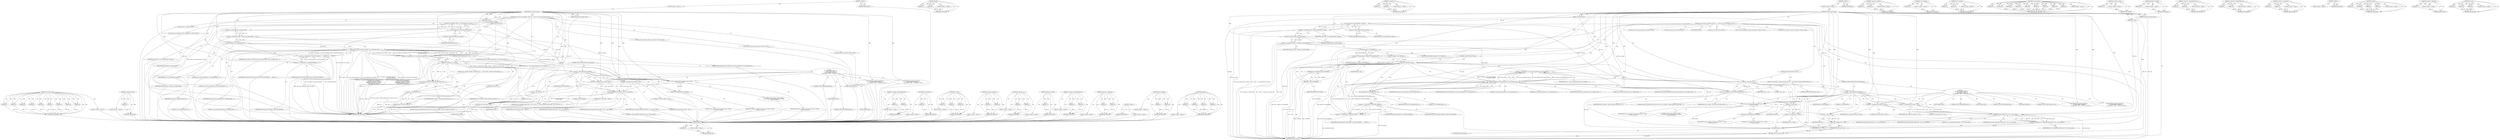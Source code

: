 digraph "dev_warn" {
vulnerable_148 [label=<(METHOD,usb_control_msg)>];
vulnerable_149 [label=<(PARAM,p1)>];
vulnerable_150 [label=<(PARAM,p2)>];
vulnerable_151 [label=<(PARAM,p3)>];
vulnerable_152 [label=<(PARAM,p4)>];
vulnerable_153 [label=<(PARAM,p5)>];
vulnerable_154 [label=<(PARAM,p6)>];
vulnerable_155 [label=<(PARAM,p7)>];
vulnerable_156 [label=<(PARAM,p8)>];
vulnerable_157 [label=<(PARAM,p9)>];
vulnerable_158 [label=<(BLOCK,&lt;empty&gt;,&lt;empty&gt;)>];
vulnerable_159 [label=<(METHOD_RETURN,ANY)>];
vulnerable_181 [label=<(METHOD,&lt;operator&gt;.minus)>];
vulnerable_182 [label=<(PARAM,p1)>];
vulnerable_183 [label=<(BLOCK,&lt;empty&gt;,&lt;empty&gt;)>];
vulnerable_184 [label=<(METHOD_RETURN,ANY)>];
vulnerable_6 [label=<(METHOD,&lt;global&gt;)<SUB>1</SUB>>];
vulnerable_7 [label=<(BLOCK,&lt;empty&gt;,&lt;empty&gt;)<SUB>1</SUB>>];
vulnerable_8 [label=<(METHOD,k90_show_macro_mode)<SUB>1</SUB>>];
vulnerable_9 [label=<(PARAM,struct device *dev)<SUB>1</SUB>>];
vulnerable_10 [label=<(PARAM,struct device_attribute *attr)<SUB>2</SUB>>];
vulnerable_11 [label=<(PARAM,char *buf)<SUB>2</SUB>>];
vulnerable_12 [label=<(BLOCK,{
	int ret;
 	struct usb_interface *usbif = to_...,{
	int ret;
 	struct usb_interface *usbif = to_...)<SUB>3</SUB>>];
vulnerable_13 [label="<(LOCAL,int ret: int)<SUB>4</SUB>>"];
vulnerable_14 [label="<(LOCAL,struct usb_interface* usbif: usb_interface*)<SUB>5</SUB>>"];
vulnerable_15 [label=<(&lt;operator&gt;.assignment,*usbif = to_usb_interface(dev-&gt;parent))<SUB>5</SUB>>];
vulnerable_16 [label=<(IDENTIFIER,usbif,*usbif = to_usb_interface(dev-&gt;parent))<SUB>5</SUB>>];
vulnerable_17 [label=<(to_usb_interface,to_usb_interface(dev-&gt;parent))<SUB>5</SUB>>];
vulnerable_18 [label=<(&lt;operator&gt;.indirectFieldAccess,dev-&gt;parent)<SUB>5</SUB>>];
vulnerable_19 [label=<(IDENTIFIER,dev,to_usb_interface(dev-&gt;parent))<SUB>5</SUB>>];
vulnerable_20 [label=<(FIELD_IDENTIFIER,parent,parent)<SUB>5</SUB>>];
vulnerable_21 [label="<(LOCAL,struct usb_device* usbdev: usb_device*)<SUB>6</SUB>>"];
vulnerable_22 [label=<(&lt;operator&gt;.assignment,*usbdev = interface_to_usbdev(usbif))<SUB>6</SUB>>];
vulnerable_23 [label=<(IDENTIFIER,usbdev,*usbdev = interface_to_usbdev(usbif))<SUB>6</SUB>>];
vulnerable_24 [label=<(interface_to_usbdev,interface_to_usbdev(usbif))<SUB>6</SUB>>];
vulnerable_25 [label=<(IDENTIFIER,usbif,interface_to_usbdev(usbif))<SUB>6</SUB>>];
vulnerable_26 [label="<(LOCAL,const char* macro_mode: char*)<SUB>7</SUB>>"];
vulnerable_27 [label="<(LOCAL,char[8] data: char[8])<SUB>8</SUB>>"];
vulnerable_28 [label=<(&lt;operator&gt;.assignment,ret = usb_control_msg(usbdev, usb_rcvctrlpipe(u...)<SUB>10</SUB>>];
vulnerable_29 [label=<(IDENTIFIER,ret,ret = usb_control_msg(usbdev, usb_rcvctrlpipe(u...)<SUB>10</SUB>>];
vulnerable_30 [label=<(usb_control_msg,usb_control_msg(usbdev, usb_rcvctrlpipe(usbdev,...)<SUB>10</SUB>>];
vulnerable_31 [label=<(IDENTIFIER,usbdev,usb_control_msg(usbdev, usb_rcvctrlpipe(usbdev,...)<SUB>10</SUB>>];
vulnerable_32 [label=<(usb_rcvctrlpipe,usb_rcvctrlpipe(usbdev, 0))<SUB>10</SUB>>];
vulnerable_33 [label=<(IDENTIFIER,usbdev,usb_rcvctrlpipe(usbdev, 0))<SUB>10</SUB>>];
vulnerable_34 [label=<(LITERAL,0,usb_rcvctrlpipe(usbdev, 0))<SUB>10</SUB>>];
vulnerable_35 [label=<(IDENTIFIER,K90_REQUEST_GET_MODE,usb_control_msg(usbdev, usb_rcvctrlpipe(usbdev,...)<SUB>11</SUB>>];
vulnerable_36 [label=<(&lt;operator&gt;.or,USB_DIR_IN | USB_TYPE_VENDOR |
			      USB_REC...)<SUB>12</SUB>>];
vulnerable_37 [label=<(&lt;operator&gt;.or,USB_DIR_IN | USB_TYPE_VENDOR)<SUB>12</SUB>>];
vulnerable_38 [label=<(IDENTIFIER,USB_DIR_IN,USB_DIR_IN | USB_TYPE_VENDOR)<SUB>12</SUB>>];
vulnerable_39 [label=<(IDENTIFIER,USB_TYPE_VENDOR,USB_DIR_IN | USB_TYPE_VENDOR)<SUB>12</SUB>>];
vulnerable_40 [label=<(IDENTIFIER,USB_RECIP_DEVICE,USB_DIR_IN | USB_TYPE_VENDOR |
			      USB_REC...)<SUB>13</SUB>>];
vulnerable_41 [label=<(LITERAL,0,usb_control_msg(usbdev, usb_rcvctrlpipe(usbdev,...)<SUB>13</SUB>>];
vulnerable_42 [label=<(LITERAL,0,usb_control_msg(usbdev, usb_rcvctrlpipe(usbdev,...)<SUB>13</SUB>>];
vulnerable_43 [label=<(IDENTIFIER,data,usb_control_msg(usbdev, usb_rcvctrlpipe(usbdev,...)<SUB>13</SUB>>];
vulnerable_44 [label=<(LITERAL,2,usb_control_msg(usbdev, usb_rcvctrlpipe(usbdev,...)<SUB>13</SUB>>];
vulnerable_45 [label=<(IDENTIFIER,USB_CTRL_SET_TIMEOUT,usb_control_msg(usbdev, usb_rcvctrlpipe(usbdev,...)<SUB>14</SUB>>];
vulnerable_46 [label=<(CONTROL_STRUCTURE,IF,if (ret &lt; 0))<SUB>15</SUB>>];
vulnerable_47 [label=<(&lt;operator&gt;.lessThan,ret &lt; 0)<SUB>15</SUB>>];
vulnerable_48 [label=<(IDENTIFIER,ret,ret &lt; 0)<SUB>15</SUB>>];
vulnerable_49 [label=<(LITERAL,0,ret &lt; 0)<SUB>15</SUB>>];
vulnerable_50 [label=<(BLOCK,{
 		dev_warn(dev, &quot;Failed to get K90 initial m...,{
 		dev_warn(dev, &quot;Failed to get K90 initial m...)<SUB>15</SUB>>];
vulnerable_51 [label=<(dev_warn,dev_warn(dev, &quot;Failed to get K90 initial mode (...)<SUB>16</SUB>>];
vulnerable_52 [label=<(IDENTIFIER,dev,dev_warn(dev, &quot;Failed to get K90 initial mode (...)<SUB>16</SUB>>];
vulnerable_53 [label=<(LITERAL,&quot;Failed to get K90 initial mode (error %d).\n&quot;,dev_warn(dev, &quot;Failed to get K90 initial mode (...)<SUB>16</SUB>>];
vulnerable_54 [label=<(IDENTIFIER,ret,dev_warn(dev, &quot;Failed to get K90 initial mode (...)<SUB>17</SUB>>];
vulnerable_55 [label=<(RETURN,return -EIO;,return -EIO;)<SUB>18</SUB>>];
vulnerable_56 [label=<(&lt;operator&gt;.minus,-EIO)<SUB>18</SUB>>];
vulnerable_57 [label=<(IDENTIFIER,EIO,-EIO)<SUB>18</SUB>>];
vulnerable_58 [label=<(CONTROL_STRUCTURE,SWITCH,switch(data[0]))<SUB>21</SUB>>];
vulnerable_59 [label=<(&lt;operator&gt;.indirectIndexAccess,data[0])<SUB>21</SUB>>];
vulnerable_60 [label=<(IDENTIFIER,data,switch(data[0]))<SUB>21</SUB>>];
vulnerable_61 [label=<(LITERAL,0,switch(data[0]))<SUB>21</SUB>>];
vulnerable_62 [label="<(BLOCK,{
	case K90_MACRO_MODE_HW:
		macro_mode = &quot;HW&quot;;...,{
	case K90_MACRO_MODE_HW:
		macro_mode = &quot;HW&quot;;...)<SUB>21</SUB>>"];
vulnerable_63 [label=<(JUMP_TARGET,case)<SUB>22</SUB>>];
vulnerable_64 [label="<(IDENTIFIER,K90_MACRO_MODE_HW,{
	case K90_MACRO_MODE_HW:
		macro_mode = &quot;HW&quot;;...)<SUB>22</SUB>>"];
vulnerable_65 [label=<(&lt;operator&gt;.assignment,macro_mode = &quot;HW&quot;)<SUB>23</SUB>>];
vulnerable_66 [label=<(IDENTIFIER,macro_mode,macro_mode = &quot;HW&quot;)<SUB>23</SUB>>];
vulnerable_67 [label=<(LITERAL,&quot;HW&quot;,macro_mode = &quot;HW&quot;)<SUB>23</SUB>>];
vulnerable_68 [label=<(CONTROL_STRUCTURE,BREAK,break;)<SUB>24</SUB>>];
vulnerable_69 [label=<(JUMP_TARGET,case)<SUB>26</SUB>>];
vulnerable_70 [label="<(IDENTIFIER,K90_MACRO_MODE_SW,{
	case K90_MACRO_MODE_HW:
		macro_mode = &quot;HW&quot;;...)<SUB>26</SUB>>"];
vulnerable_71 [label=<(&lt;operator&gt;.assignment,macro_mode = &quot;SW&quot;)<SUB>27</SUB>>];
vulnerable_72 [label=<(IDENTIFIER,macro_mode,macro_mode = &quot;SW&quot;)<SUB>27</SUB>>];
vulnerable_73 [label=<(LITERAL,&quot;SW&quot;,macro_mode = &quot;SW&quot;)<SUB>27</SUB>>];
vulnerable_74 [label=<(CONTROL_STRUCTURE,BREAK,break;)<SUB>28</SUB>>];
vulnerable_75 [label=<(JUMP_TARGET,default)<SUB>29</SUB>>];
vulnerable_76 [label="<(dev_warn,dev_warn(dev, &quot;K90 in unknown mode: %02hhx.\n&quot;,...)<SUB>30</SUB>>"];
vulnerable_77 [label="<(IDENTIFIER,dev,dev_warn(dev, &quot;K90 in unknown mode: %02hhx.\n&quot;,...)<SUB>30</SUB>>"];
vulnerable_78 [label="<(LITERAL,&quot;K90 in unknown mode: %02hhx.\n&quot;,dev_warn(dev, &quot;K90 in unknown mode: %02hhx.\n&quot;,...)<SUB>30</SUB>>"];
vulnerable_79 [label=<(&lt;operator&gt;.indirectIndexAccess,data[0])<SUB>31</SUB>>];
vulnerable_80 [label="<(IDENTIFIER,data,dev_warn(dev, &quot;K90 in unknown mode: %02hhx.\n&quot;,...)<SUB>31</SUB>>"];
vulnerable_81 [label="<(LITERAL,0,dev_warn(dev, &quot;K90 in unknown mode: %02hhx.\n&quot;,...)<SUB>31</SUB>>"];
vulnerable_82 [label=<(RETURN,return -EIO;,return -EIO;)<SUB>32</SUB>>];
vulnerable_83 [label=<(&lt;operator&gt;.minus,-EIO)<SUB>32</SUB>>];
vulnerable_84 [label=<(IDENTIFIER,EIO,-EIO)<SUB>32</SUB>>];
vulnerable_85 [label=<(RETURN,return snprintf(buf, PAGE_SIZE, &quot;%s\n&quot;, macro_m...,return snprintf(buf, PAGE_SIZE, &quot;%s\n&quot;, macro_m...)<SUB>35</SUB>>];
vulnerable_86 [label=<(snprintf,snprintf(buf, PAGE_SIZE, &quot;%s\n&quot;, macro_mode))<SUB>35</SUB>>];
vulnerable_87 [label=<(IDENTIFIER,buf,snprintf(buf, PAGE_SIZE, &quot;%s\n&quot;, macro_mode))<SUB>35</SUB>>];
vulnerable_88 [label=<(IDENTIFIER,PAGE_SIZE,snprintf(buf, PAGE_SIZE, &quot;%s\n&quot;, macro_mode))<SUB>35</SUB>>];
vulnerable_89 [label=<(LITERAL,&quot;%s\n&quot;,snprintf(buf, PAGE_SIZE, &quot;%s\n&quot;, macro_mode))<SUB>35</SUB>>];
vulnerable_90 [label=<(IDENTIFIER,macro_mode,snprintf(buf, PAGE_SIZE, &quot;%s\n&quot;, macro_mode))<SUB>35</SUB>>];
vulnerable_91 [label=<(METHOD_RETURN,ssize_t)<SUB>1</SUB>>];
vulnerable_93 [label=<(METHOD_RETURN,ANY)<SUB>1</SUB>>];
vulnerable_185 [label=<(METHOD,&lt;operator&gt;.indirectIndexAccess)>];
vulnerable_186 [label=<(PARAM,p1)>];
vulnerable_187 [label=<(PARAM,p2)>];
vulnerable_188 [label=<(BLOCK,&lt;empty&gt;,&lt;empty&gt;)>];
vulnerable_189 [label=<(METHOD_RETURN,ANY)>];
vulnerable_135 [label=<(METHOD,to_usb_interface)>];
vulnerable_136 [label=<(PARAM,p1)>];
vulnerable_137 [label=<(BLOCK,&lt;empty&gt;,&lt;empty&gt;)>];
vulnerable_138 [label=<(METHOD_RETURN,ANY)>];
vulnerable_175 [label=<(METHOD,dev_warn)>];
vulnerable_176 [label=<(PARAM,p1)>];
vulnerable_177 [label=<(PARAM,p2)>];
vulnerable_178 [label=<(PARAM,p3)>];
vulnerable_179 [label=<(BLOCK,&lt;empty&gt;,&lt;empty&gt;)>];
vulnerable_180 [label=<(METHOD_RETURN,ANY)>];
vulnerable_170 [label=<(METHOD,&lt;operator&gt;.lessThan)>];
vulnerable_171 [label=<(PARAM,p1)>];
vulnerable_172 [label=<(PARAM,p2)>];
vulnerable_173 [label=<(BLOCK,&lt;empty&gt;,&lt;empty&gt;)>];
vulnerable_174 [label=<(METHOD_RETURN,ANY)>];
vulnerable_165 [label=<(METHOD,&lt;operator&gt;.or)>];
vulnerable_166 [label=<(PARAM,p1)>];
vulnerable_167 [label=<(PARAM,p2)>];
vulnerable_168 [label=<(BLOCK,&lt;empty&gt;,&lt;empty&gt;)>];
vulnerable_169 [label=<(METHOD_RETURN,ANY)>];
vulnerable_144 [label=<(METHOD,interface_to_usbdev)>];
vulnerable_145 [label=<(PARAM,p1)>];
vulnerable_146 [label=<(BLOCK,&lt;empty&gt;,&lt;empty&gt;)>];
vulnerable_147 [label=<(METHOD_RETURN,ANY)>];
vulnerable_139 [label=<(METHOD,&lt;operator&gt;.indirectFieldAccess)>];
vulnerable_140 [label=<(PARAM,p1)>];
vulnerable_141 [label=<(PARAM,p2)>];
vulnerable_142 [label=<(BLOCK,&lt;empty&gt;,&lt;empty&gt;)>];
vulnerable_143 [label=<(METHOD_RETURN,ANY)>];
vulnerable_130 [label=<(METHOD,&lt;operator&gt;.assignment)>];
vulnerable_131 [label=<(PARAM,p1)>];
vulnerable_132 [label=<(PARAM,p2)>];
vulnerable_133 [label=<(BLOCK,&lt;empty&gt;,&lt;empty&gt;)>];
vulnerable_134 [label=<(METHOD_RETURN,ANY)>];
vulnerable_124 [label=<(METHOD,&lt;global&gt;)<SUB>1</SUB>>];
vulnerable_125 [label=<(BLOCK,&lt;empty&gt;,&lt;empty&gt;)>];
vulnerable_126 [label=<(METHOD_RETURN,ANY)>];
vulnerable_160 [label=<(METHOD,usb_rcvctrlpipe)>];
vulnerable_161 [label=<(PARAM,p1)>];
vulnerable_162 [label=<(PARAM,p2)>];
vulnerable_163 [label=<(BLOCK,&lt;empty&gt;,&lt;empty&gt;)>];
vulnerable_164 [label=<(METHOD_RETURN,ANY)>];
vulnerable_190 [label=<(METHOD,snprintf)>];
vulnerable_191 [label=<(PARAM,p1)>];
vulnerable_192 [label=<(PARAM,p2)>];
vulnerable_193 [label=<(PARAM,p3)>];
vulnerable_194 [label=<(PARAM,p4)>];
vulnerable_195 [label=<(BLOCK,&lt;empty&gt;,&lt;empty&gt;)>];
vulnerable_196 [label=<(METHOD_RETURN,ANY)>];
fixed_226 [label=<(METHOD,kfree)>];
fixed_227 [label=<(PARAM,p1)>];
fixed_228 [label=<(BLOCK,&lt;empty&gt;,&lt;empty&gt;)>];
fixed_229 [label=<(METHOD_RETURN,ANY)>];
fixed_168 [label=<(METHOD,kmalloc)>];
fixed_169 [label=<(PARAM,p1)>];
fixed_170 [label=<(PARAM,p2)>];
fixed_171 [label=<(BLOCK,&lt;empty&gt;,&lt;empty&gt;)>];
fixed_172 [label=<(METHOD_RETURN,ANY)>];
fixed_198 [label=<(METHOD,&lt;operator&gt;.or)>];
fixed_199 [label=<(PARAM,p1)>];
fixed_200 [label=<(PARAM,p2)>];
fixed_201 [label=<(BLOCK,&lt;empty&gt;,&lt;empty&gt;)>];
fixed_202 [label=<(METHOD_RETURN,ANY)>];
fixed_6 [label=<(METHOD,&lt;global&gt;)<SUB>1</SUB>>];
fixed_7 [label=<(BLOCK,&lt;empty&gt;,&lt;empty&gt;)<SUB>1</SUB>>];
fixed_8 [label=<(METHOD,k90_show_macro_mode)<SUB>1</SUB>>];
fixed_9 [label=<(PARAM,struct device *dev)<SUB>1</SUB>>];
fixed_10 [label=<(PARAM,struct device_attribute *attr)<SUB>2</SUB>>];
fixed_11 [label=<(PARAM,char *buf)<SUB>2</SUB>>];
fixed_12 [label=<(BLOCK,{
	int ret;
 	struct usb_interface *usbif = to_...,{
	int ret;
 	struct usb_interface *usbif = to_...)<SUB>3</SUB>>];
fixed_13 [label="<(LOCAL,int ret: int)<SUB>4</SUB>>"];
fixed_14 [label="<(LOCAL,struct usb_interface* usbif: usb_interface*)<SUB>5</SUB>>"];
fixed_15 [label=<(&lt;operator&gt;.assignment,*usbif = to_usb_interface(dev-&gt;parent))<SUB>5</SUB>>];
fixed_16 [label=<(IDENTIFIER,usbif,*usbif = to_usb_interface(dev-&gt;parent))<SUB>5</SUB>>];
fixed_17 [label=<(to_usb_interface,to_usb_interface(dev-&gt;parent))<SUB>5</SUB>>];
fixed_18 [label=<(&lt;operator&gt;.indirectFieldAccess,dev-&gt;parent)<SUB>5</SUB>>];
fixed_19 [label=<(IDENTIFIER,dev,to_usb_interface(dev-&gt;parent))<SUB>5</SUB>>];
fixed_20 [label=<(FIELD_IDENTIFIER,parent,parent)<SUB>5</SUB>>];
fixed_21 [label="<(LOCAL,struct usb_device* usbdev: usb_device*)<SUB>6</SUB>>"];
fixed_22 [label=<(&lt;operator&gt;.assignment,*usbdev = interface_to_usbdev(usbif))<SUB>6</SUB>>];
fixed_23 [label=<(IDENTIFIER,usbdev,*usbdev = interface_to_usbdev(usbif))<SUB>6</SUB>>];
fixed_24 [label=<(interface_to_usbdev,interface_to_usbdev(usbif))<SUB>6</SUB>>];
fixed_25 [label=<(IDENTIFIER,usbif,interface_to_usbdev(usbif))<SUB>6</SUB>>];
fixed_26 [label="<(LOCAL,const char* macro_mode: char*)<SUB>7</SUB>>"];
fixed_27 [label="<(LOCAL,char* data: char*)<SUB>8</SUB>>"];
fixed_28 [label=<(&lt;operator&gt;.assignment,data = kmalloc(2, GFP_KERNEL))<SUB>10</SUB>>];
fixed_29 [label=<(IDENTIFIER,data,data = kmalloc(2, GFP_KERNEL))<SUB>10</SUB>>];
fixed_30 [label=<(kmalloc,kmalloc(2, GFP_KERNEL))<SUB>10</SUB>>];
fixed_31 [label=<(LITERAL,2,kmalloc(2, GFP_KERNEL))<SUB>10</SUB>>];
fixed_32 [label=<(IDENTIFIER,GFP_KERNEL,kmalloc(2, GFP_KERNEL))<SUB>10</SUB>>];
fixed_33 [label=<(CONTROL_STRUCTURE,IF,if (!data))<SUB>11</SUB>>];
fixed_34 [label=<(&lt;operator&gt;.logicalNot,!data)<SUB>11</SUB>>];
fixed_35 [label=<(IDENTIFIER,data,!data)<SUB>11</SUB>>];
fixed_36 [label=<(BLOCK,&lt;empty&gt;,&lt;empty&gt;)<SUB>12</SUB>>];
fixed_37 [label=<(RETURN,return -ENOMEM;,return -ENOMEM;)<SUB>12</SUB>>];
fixed_38 [label=<(&lt;operator&gt;.minus,-ENOMEM)<SUB>12</SUB>>];
fixed_39 [label=<(IDENTIFIER,ENOMEM,-ENOMEM)<SUB>12</SUB>>];
fixed_40 [label=<(&lt;operator&gt;.assignment,ret = usb_control_msg(usbdev, usb_rcvctrlpipe(u...)<SUB>14</SUB>>];
fixed_41 [label=<(IDENTIFIER,ret,ret = usb_control_msg(usbdev, usb_rcvctrlpipe(u...)<SUB>14</SUB>>];
fixed_42 [label=<(usb_control_msg,usb_control_msg(usbdev, usb_rcvctrlpipe(usbdev,...)<SUB>14</SUB>>];
fixed_43 [label=<(IDENTIFIER,usbdev,usb_control_msg(usbdev, usb_rcvctrlpipe(usbdev,...)<SUB>14</SUB>>];
fixed_44 [label=<(usb_rcvctrlpipe,usb_rcvctrlpipe(usbdev, 0))<SUB>14</SUB>>];
fixed_45 [label=<(IDENTIFIER,usbdev,usb_rcvctrlpipe(usbdev, 0))<SUB>14</SUB>>];
fixed_46 [label=<(LITERAL,0,usb_rcvctrlpipe(usbdev, 0))<SUB>14</SUB>>];
fixed_47 [label=<(IDENTIFIER,K90_REQUEST_GET_MODE,usb_control_msg(usbdev, usb_rcvctrlpipe(usbdev,...)<SUB>15</SUB>>];
fixed_48 [label=<(&lt;operator&gt;.or,USB_DIR_IN | USB_TYPE_VENDOR |
			      USB_REC...)<SUB>16</SUB>>];
fixed_49 [label=<(&lt;operator&gt;.or,USB_DIR_IN | USB_TYPE_VENDOR)<SUB>16</SUB>>];
fixed_50 [label=<(IDENTIFIER,USB_DIR_IN,USB_DIR_IN | USB_TYPE_VENDOR)<SUB>16</SUB>>];
fixed_51 [label=<(IDENTIFIER,USB_TYPE_VENDOR,USB_DIR_IN | USB_TYPE_VENDOR)<SUB>16</SUB>>];
fixed_52 [label=<(IDENTIFIER,USB_RECIP_DEVICE,USB_DIR_IN | USB_TYPE_VENDOR |
			      USB_REC...)<SUB>17</SUB>>];
fixed_53 [label=<(LITERAL,0,usb_control_msg(usbdev, usb_rcvctrlpipe(usbdev,...)<SUB>17</SUB>>];
fixed_54 [label=<(LITERAL,0,usb_control_msg(usbdev, usb_rcvctrlpipe(usbdev,...)<SUB>17</SUB>>];
fixed_55 [label=<(IDENTIFIER,data,usb_control_msg(usbdev, usb_rcvctrlpipe(usbdev,...)<SUB>17</SUB>>];
fixed_56 [label=<(LITERAL,2,usb_control_msg(usbdev, usb_rcvctrlpipe(usbdev,...)<SUB>17</SUB>>];
fixed_57 [label=<(IDENTIFIER,USB_CTRL_SET_TIMEOUT,usb_control_msg(usbdev, usb_rcvctrlpipe(usbdev,...)<SUB>18</SUB>>];
fixed_58 [label=<(CONTROL_STRUCTURE,IF,if (ret &lt; 0))<SUB>19</SUB>>];
fixed_59 [label=<(&lt;operator&gt;.lessThan,ret &lt; 0)<SUB>19</SUB>>];
fixed_60 [label=<(IDENTIFIER,ret,ret &lt; 0)<SUB>19</SUB>>];
fixed_61 [label=<(LITERAL,0,ret &lt; 0)<SUB>19</SUB>>];
fixed_62 [label=<(BLOCK,{
 		dev_warn(dev, &quot;Failed to get K90 initial m...,{
 		dev_warn(dev, &quot;Failed to get K90 initial m...)<SUB>19</SUB>>];
fixed_63 [label=<(dev_warn,dev_warn(dev, &quot;Failed to get K90 initial mode (...)<SUB>20</SUB>>];
fixed_64 [label=<(IDENTIFIER,dev,dev_warn(dev, &quot;Failed to get K90 initial mode (...)<SUB>20</SUB>>];
fixed_65 [label=<(LITERAL,&quot;Failed to get K90 initial mode (error %d).\n&quot;,dev_warn(dev, &quot;Failed to get K90 initial mode (...)<SUB>20</SUB>>];
fixed_66 [label=<(IDENTIFIER,ret,dev_warn(dev, &quot;Failed to get K90 initial mode (...)<SUB>21</SUB>>];
fixed_67 [label=<(&lt;operator&gt;.assignment,ret = -EIO)<SUB>22</SUB>>];
fixed_68 [label=<(IDENTIFIER,ret,ret = -EIO)<SUB>22</SUB>>];
fixed_69 [label=<(&lt;operator&gt;.minus,-EIO)<SUB>22</SUB>>];
fixed_70 [label=<(IDENTIFIER,EIO,-EIO)<SUB>22</SUB>>];
fixed_71 [label=<(CONTROL_STRUCTURE,GOTO,goto out;)<SUB>23</SUB>>];
fixed_72 [label=<(CONTROL_STRUCTURE,SWITCH,switch(data[0]))<SUB>26</SUB>>];
fixed_73 [label=<(&lt;operator&gt;.indirectIndexAccess,data[0])<SUB>26</SUB>>];
fixed_74 [label=<(IDENTIFIER,data,switch(data[0]))<SUB>26</SUB>>];
fixed_75 [label=<(LITERAL,0,switch(data[0]))<SUB>26</SUB>>];
fixed_76 [label="<(BLOCK,{
	case K90_MACRO_MODE_HW:
		macro_mode = &quot;HW&quot;;...,{
	case K90_MACRO_MODE_HW:
		macro_mode = &quot;HW&quot;;...)<SUB>26</SUB>>"];
fixed_77 [label=<(JUMP_TARGET,case)<SUB>27</SUB>>];
fixed_78 [label="<(IDENTIFIER,K90_MACRO_MODE_HW,{
	case K90_MACRO_MODE_HW:
		macro_mode = &quot;HW&quot;;...)<SUB>27</SUB>>"];
fixed_79 [label=<(&lt;operator&gt;.assignment,macro_mode = &quot;HW&quot;)<SUB>28</SUB>>];
fixed_80 [label=<(IDENTIFIER,macro_mode,macro_mode = &quot;HW&quot;)<SUB>28</SUB>>];
fixed_81 [label=<(LITERAL,&quot;HW&quot;,macro_mode = &quot;HW&quot;)<SUB>28</SUB>>];
fixed_82 [label=<(CONTROL_STRUCTURE,BREAK,break;)<SUB>29</SUB>>];
fixed_83 [label=<(JUMP_TARGET,case)<SUB>31</SUB>>];
fixed_84 [label="<(IDENTIFIER,K90_MACRO_MODE_SW,{
	case K90_MACRO_MODE_HW:
		macro_mode = &quot;HW&quot;;...)<SUB>31</SUB>>"];
fixed_85 [label=<(&lt;operator&gt;.assignment,macro_mode = &quot;SW&quot;)<SUB>32</SUB>>];
fixed_86 [label=<(IDENTIFIER,macro_mode,macro_mode = &quot;SW&quot;)<SUB>32</SUB>>];
fixed_87 [label=<(LITERAL,&quot;SW&quot;,macro_mode = &quot;SW&quot;)<SUB>32</SUB>>];
fixed_88 [label=<(CONTROL_STRUCTURE,BREAK,break;)<SUB>33</SUB>>];
fixed_89 [label=<(JUMP_TARGET,default)<SUB>34</SUB>>];
fixed_90 [label="<(dev_warn,dev_warn(dev, &quot;K90 in unknown mode: %02hhx.\n&quot;,...)<SUB>35</SUB>>"];
fixed_91 [label="<(IDENTIFIER,dev,dev_warn(dev, &quot;K90 in unknown mode: %02hhx.\n&quot;,...)<SUB>35</SUB>>"];
fixed_92 [label="<(LITERAL,&quot;K90 in unknown mode: %02hhx.\n&quot;,dev_warn(dev, &quot;K90 in unknown mode: %02hhx.\n&quot;,...)<SUB>35</SUB>>"];
fixed_93 [label=<(&lt;operator&gt;.indirectIndexAccess,data[0])<SUB>36</SUB>>];
fixed_94 [label="<(IDENTIFIER,data,dev_warn(dev, &quot;K90 in unknown mode: %02hhx.\n&quot;,...)<SUB>36</SUB>>"];
fixed_95 [label="<(LITERAL,0,dev_warn(dev, &quot;K90 in unknown mode: %02hhx.\n&quot;,...)<SUB>36</SUB>>"];
fixed_96 [label=<(&lt;operator&gt;.assignment,ret = -EIO)<SUB>37</SUB>>];
fixed_97 [label=<(IDENTIFIER,ret,ret = -EIO)<SUB>37</SUB>>];
fixed_98 [label=<(&lt;operator&gt;.minus,-EIO)<SUB>37</SUB>>];
fixed_99 [label=<(IDENTIFIER,EIO,-EIO)<SUB>37</SUB>>];
fixed_100 [label=<(CONTROL_STRUCTURE,GOTO,goto out;)<SUB>38</SUB>>];
fixed_101 [label=<(&lt;operator&gt;.assignment,ret = snprintf(buf, PAGE_SIZE, &quot;%s\n&quot;, macro_mode))<SUB>41</SUB>>];
fixed_102 [label=<(IDENTIFIER,ret,ret = snprintf(buf, PAGE_SIZE, &quot;%s\n&quot;, macro_mode))<SUB>41</SUB>>];
fixed_103 [label=<(snprintf,snprintf(buf, PAGE_SIZE, &quot;%s\n&quot;, macro_mode))<SUB>41</SUB>>];
fixed_104 [label=<(IDENTIFIER,buf,snprintf(buf, PAGE_SIZE, &quot;%s\n&quot;, macro_mode))<SUB>41</SUB>>];
fixed_105 [label=<(IDENTIFIER,PAGE_SIZE,snprintf(buf, PAGE_SIZE, &quot;%s\n&quot;, macro_mode))<SUB>41</SUB>>];
fixed_106 [label=<(LITERAL,&quot;%s\n&quot;,snprintf(buf, PAGE_SIZE, &quot;%s\n&quot;, macro_mode))<SUB>41</SUB>>];
fixed_107 [label=<(IDENTIFIER,macro_mode,snprintf(buf, PAGE_SIZE, &quot;%s\n&quot;, macro_mode))<SUB>41</SUB>>];
fixed_108 [label=<(JUMP_TARGET,out)<SUB>42</SUB>>];
fixed_109 [label=<(kfree,kfree(data))<SUB>43</SUB>>];
fixed_110 [label=<(IDENTIFIER,data,kfree(data))<SUB>43</SUB>>];
fixed_111 [label=<(RETURN,return ret;,return ret;)<SUB>45</SUB>>];
fixed_112 [label=<(IDENTIFIER,ret,return ret;)<SUB>45</SUB>>];
fixed_113 [label=<(METHOD_RETURN,ssize_t)<SUB>1</SUB>>];
fixed_115 [label=<(METHOD_RETURN,ANY)<SUB>1</SUB>>];
fixed_203 [label=<(METHOD,&lt;operator&gt;.lessThan)>];
fixed_204 [label=<(PARAM,p1)>];
fixed_205 [label=<(PARAM,p2)>];
fixed_206 [label=<(BLOCK,&lt;empty&gt;,&lt;empty&gt;)>];
fixed_207 [label=<(METHOD_RETURN,ANY)>];
fixed_155 [label=<(METHOD,to_usb_interface)>];
fixed_156 [label=<(PARAM,p1)>];
fixed_157 [label=<(BLOCK,&lt;empty&gt;,&lt;empty&gt;)>];
fixed_158 [label=<(METHOD_RETURN,ANY)>];
fixed_193 [label=<(METHOD,usb_rcvctrlpipe)>];
fixed_194 [label=<(PARAM,p1)>];
fixed_195 [label=<(PARAM,p2)>];
fixed_196 [label=<(BLOCK,&lt;empty&gt;,&lt;empty&gt;)>];
fixed_197 [label=<(METHOD_RETURN,ANY)>];
fixed_181 [label=<(METHOD,usb_control_msg)>];
fixed_182 [label=<(PARAM,p1)>];
fixed_183 [label=<(PARAM,p2)>];
fixed_184 [label=<(PARAM,p3)>];
fixed_185 [label=<(PARAM,p4)>];
fixed_186 [label=<(PARAM,p5)>];
fixed_187 [label=<(PARAM,p6)>];
fixed_188 [label=<(PARAM,p7)>];
fixed_189 [label=<(PARAM,p8)>];
fixed_190 [label=<(PARAM,p9)>];
fixed_191 [label=<(BLOCK,&lt;empty&gt;,&lt;empty&gt;)>];
fixed_192 [label=<(METHOD_RETURN,ANY)>];
fixed_177 [label=<(METHOD,&lt;operator&gt;.minus)>];
fixed_178 [label=<(PARAM,p1)>];
fixed_179 [label=<(BLOCK,&lt;empty&gt;,&lt;empty&gt;)>];
fixed_180 [label=<(METHOD_RETURN,ANY)>];
fixed_164 [label=<(METHOD,interface_to_usbdev)>];
fixed_165 [label=<(PARAM,p1)>];
fixed_166 [label=<(BLOCK,&lt;empty&gt;,&lt;empty&gt;)>];
fixed_167 [label=<(METHOD_RETURN,ANY)>];
fixed_214 [label=<(METHOD,&lt;operator&gt;.indirectIndexAccess)>];
fixed_215 [label=<(PARAM,p1)>];
fixed_216 [label=<(PARAM,p2)>];
fixed_217 [label=<(BLOCK,&lt;empty&gt;,&lt;empty&gt;)>];
fixed_218 [label=<(METHOD_RETURN,ANY)>];
fixed_159 [label=<(METHOD,&lt;operator&gt;.indirectFieldAccess)>];
fixed_160 [label=<(PARAM,p1)>];
fixed_161 [label=<(PARAM,p2)>];
fixed_162 [label=<(BLOCK,&lt;empty&gt;,&lt;empty&gt;)>];
fixed_163 [label=<(METHOD_RETURN,ANY)>];
fixed_150 [label=<(METHOD,&lt;operator&gt;.assignment)>];
fixed_151 [label=<(PARAM,p1)>];
fixed_152 [label=<(PARAM,p2)>];
fixed_153 [label=<(BLOCK,&lt;empty&gt;,&lt;empty&gt;)>];
fixed_154 [label=<(METHOD_RETURN,ANY)>];
fixed_144 [label=<(METHOD,&lt;global&gt;)<SUB>1</SUB>>];
fixed_145 [label=<(BLOCK,&lt;empty&gt;,&lt;empty&gt;)>];
fixed_146 [label=<(METHOD_RETURN,ANY)>];
fixed_219 [label=<(METHOD,snprintf)>];
fixed_220 [label=<(PARAM,p1)>];
fixed_221 [label=<(PARAM,p2)>];
fixed_222 [label=<(PARAM,p3)>];
fixed_223 [label=<(PARAM,p4)>];
fixed_224 [label=<(BLOCK,&lt;empty&gt;,&lt;empty&gt;)>];
fixed_225 [label=<(METHOD_RETURN,ANY)>];
fixed_173 [label=<(METHOD,&lt;operator&gt;.logicalNot)>];
fixed_174 [label=<(PARAM,p1)>];
fixed_175 [label=<(BLOCK,&lt;empty&gt;,&lt;empty&gt;)>];
fixed_176 [label=<(METHOD_RETURN,ANY)>];
fixed_208 [label=<(METHOD,dev_warn)>];
fixed_209 [label=<(PARAM,p1)>];
fixed_210 [label=<(PARAM,p2)>];
fixed_211 [label=<(PARAM,p3)>];
fixed_212 [label=<(BLOCK,&lt;empty&gt;,&lt;empty&gt;)>];
fixed_213 [label=<(METHOD_RETURN,ANY)>];
vulnerable_148 -> vulnerable_149  [key=0, label="AST: "];
vulnerable_148 -> vulnerable_149  [key=1, label="DDG: "];
vulnerable_148 -> vulnerable_158  [key=0, label="AST: "];
vulnerable_148 -> vulnerable_150  [key=0, label="AST: "];
vulnerable_148 -> vulnerable_150  [key=1, label="DDG: "];
vulnerable_148 -> vulnerable_159  [key=0, label="AST: "];
vulnerable_148 -> vulnerable_159  [key=1, label="CFG: "];
vulnerable_148 -> vulnerable_151  [key=0, label="AST: "];
vulnerable_148 -> vulnerable_151  [key=1, label="DDG: "];
vulnerable_148 -> vulnerable_152  [key=0, label="AST: "];
vulnerable_148 -> vulnerable_152  [key=1, label="DDG: "];
vulnerable_148 -> vulnerable_153  [key=0, label="AST: "];
vulnerable_148 -> vulnerable_153  [key=1, label="DDG: "];
vulnerable_148 -> vulnerable_154  [key=0, label="AST: "];
vulnerable_148 -> vulnerable_154  [key=1, label="DDG: "];
vulnerable_148 -> vulnerable_155  [key=0, label="AST: "];
vulnerable_148 -> vulnerable_155  [key=1, label="DDG: "];
vulnerable_148 -> vulnerable_156  [key=0, label="AST: "];
vulnerable_148 -> vulnerable_156  [key=1, label="DDG: "];
vulnerable_148 -> vulnerable_157  [key=0, label="AST: "];
vulnerable_148 -> vulnerable_157  [key=1, label="DDG: "];
vulnerable_149 -> vulnerable_159  [key=0, label="DDG: p1"];
vulnerable_150 -> vulnerable_159  [key=0, label="DDG: p2"];
vulnerable_151 -> vulnerable_159  [key=0, label="DDG: p3"];
vulnerable_152 -> vulnerable_159  [key=0, label="DDG: p4"];
vulnerable_153 -> vulnerable_159  [key=0, label="DDG: p5"];
vulnerable_154 -> vulnerable_159  [key=0, label="DDG: p6"];
vulnerable_155 -> vulnerable_159  [key=0, label="DDG: p7"];
vulnerable_156 -> vulnerable_159  [key=0, label="DDG: p8"];
vulnerable_157 -> vulnerable_159  [key=0, label="DDG: p9"];
vulnerable_158 -> fixed_226  [key=0];
vulnerable_159 -> fixed_226  [key=0];
vulnerable_181 -> vulnerable_182  [key=0, label="AST: "];
vulnerable_181 -> vulnerable_182  [key=1, label="DDG: "];
vulnerable_181 -> vulnerable_183  [key=0, label="AST: "];
vulnerable_181 -> vulnerable_184  [key=0, label="AST: "];
vulnerable_181 -> vulnerable_184  [key=1, label="CFG: "];
vulnerable_182 -> vulnerable_184  [key=0, label="DDG: p1"];
vulnerable_183 -> fixed_226  [key=0];
vulnerable_184 -> fixed_226  [key=0];
vulnerable_6 -> vulnerable_7  [key=0, label="AST: "];
vulnerable_6 -> vulnerable_93  [key=0, label="AST: "];
vulnerable_6 -> vulnerable_93  [key=1, label="CFG: "];
vulnerable_7 -> vulnerable_8  [key=0, label="AST: "];
vulnerable_8 -> vulnerable_9  [key=0, label="AST: "];
vulnerable_8 -> vulnerable_9  [key=1, label="DDG: "];
vulnerable_8 -> vulnerable_10  [key=0, label="AST: "];
vulnerable_8 -> vulnerable_10  [key=1, label="DDG: "];
vulnerable_8 -> vulnerable_11  [key=0, label="AST: "];
vulnerable_8 -> vulnerable_11  [key=1, label="DDG: "];
vulnerable_8 -> vulnerable_12  [key=0, label="AST: "];
vulnerable_8 -> vulnerable_91  [key=0, label="AST: "];
vulnerable_8 -> vulnerable_20  [key=0, label="CFG: "];
vulnerable_8 -> vulnerable_24  [key=0, label="DDG: "];
vulnerable_8 -> vulnerable_30  [key=0, label="DDG: "];
vulnerable_8 -> vulnerable_47  [key=0, label="DDG: "];
vulnerable_8 -> vulnerable_64  [key=0, label="DDG: "];
vulnerable_8 -> vulnerable_65  [key=0, label="DDG: "];
vulnerable_8 -> vulnerable_70  [key=0, label="DDG: "];
vulnerable_8 -> vulnerable_71  [key=0, label="DDG: "];
vulnerable_8 -> vulnerable_86  [key=0, label="DDG: "];
vulnerable_8 -> vulnerable_32  [key=0, label="DDG: "];
vulnerable_8 -> vulnerable_36  [key=0, label="DDG: "];
vulnerable_8 -> vulnerable_51  [key=0, label="DDG: "];
vulnerable_8 -> vulnerable_76  [key=0, label="DDG: "];
vulnerable_8 -> vulnerable_37  [key=0, label="DDG: "];
vulnerable_8 -> vulnerable_56  [key=0, label="DDG: "];
vulnerable_8 -> vulnerable_83  [key=0, label="DDG: "];
vulnerable_9 -> vulnerable_17  [key=0, label="DDG: dev"];
vulnerable_9 -> vulnerable_51  [key=0, label="DDG: dev"];
vulnerable_9 -> vulnerable_76  [key=0, label="DDG: dev"];
vulnerable_10 -> vulnerable_91  [key=0, label="DDG: attr"];
vulnerable_11 -> vulnerable_91  [key=0, label="DDG: buf"];
vulnerable_11 -> vulnerable_86  [key=0, label="DDG: buf"];
vulnerable_12 -> vulnerable_13  [key=0, label="AST: "];
vulnerable_12 -> vulnerable_14  [key=0, label="AST: "];
vulnerable_12 -> vulnerable_15  [key=0, label="AST: "];
vulnerable_12 -> vulnerable_21  [key=0, label="AST: "];
vulnerable_12 -> vulnerable_22  [key=0, label="AST: "];
vulnerable_12 -> vulnerable_26  [key=0, label="AST: "];
vulnerable_12 -> vulnerable_27  [key=0, label="AST: "];
vulnerable_12 -> vulnerable_28  [key=0, label="AST: "];
vulnerable_12 -> vulnerable_46  [key=0, label="AST: "];
vulnerable_12 -> vulnerable_58  [key=0, label="AST: "];
vulnerable_12 -> vulnerable_85  [key=0, label="AST: "];
vulnerable_13 -> fixed_226  [key=0];
vulnerable_14 -> fixed_226  [key=0];
vulnerable_15 -> vulnerable_16  [key=0, label="AST: "];
vulnerable_15 -> vulnerable_17  [key=0, label="AST: "];
vulnerable_15 -> vulnerable_24  [key=0, label="CFG: "];
vulnerable_15 -> vulnerable_24  [key=1, label="DDG: usbif"];
vulnerable_15 -> vulnerable_91  [key=0, label="DDG: to_usb_interface(dev-&gt;parent)"];
vulnerable_15 -> vulnerable_91  [key=1, label="DDG: *usbif = to_usb_interface(dev-&gt;parent)"];
vulnerable_16 -> fixed_226  [key=0];
vulnerable_17 -> vulnerable_18  [key=0, label="AST: "];
vulnerable_17 -> vulnerable_15  [key=0, label="CFG: "];
vulnerable_17 -> vulnerable_15  [key=1, label="DDG: dev-&gt;parent"];
vulnerable_17 -> vulnerable_91  [key=0, label="DDG: dev-&gt;parent"];
vulnerable_17 -> vulnerable_51  [key=0, label="DDG: dev-&gt;parent"];
vulnerable_17 -> vulnerable_76  [key=0, label="DDG: dev-&gt;parent"];
vulnerable_18 -> vulnerable_19  [key=0, label="AST: "];
vulnerable_18 -> vulnerable_20  [key=0, label="AST: "];
vulnerable_18 -> vulnerable_17  [key=0, label="CFG: "];
vulnerable_19 -> fixed_226  [key=0];
vulnerable_20 -> vulnerable_18  [key=0, label="CFG: "];
vulnerable_21 -> fixed_226  [key=0];
vulnerable_22 -> vulnerable_23  [key=0, label="AST: "];
vulnerable_22 -> vulnerable_24  [key=0, label="AST: "];
vulnerable_22 -> vulnerable_32  [key=0, label="CFG: "];
vulnerable_22 -> vulnerable_32  [key=1, label="DDG: usbdev"];
vulnerable_22 -> vulnerable_91  [key=0, label="DDG: interface_to_usbdev(usbif)"];
vulnerable_22 -> vulnerable_91  [key=1, label="DDG: *usbdev = interface_to_usbdev(usbif)"];
vulnerable_23 -> fixed_226  [key=0];
vulnerable_24 -> vulnerable_25  [key=0, label="AST: "];
vulnerable_24 -> vulnerable_22  [key=0, label="CFG: "];
vulnerable_24 -> vulnerable_22  [key=1, label="DDG: usbif"];
vulnerable_24 -> vulnerable_91  [key=0, label="DDG: usbif"];
vulnerable_25 -> fixed_226  [key=0];
vulnerable_26 -> fixed_226  [key=0];
vulnerable_27 -> fixed_226  [key=0];
vulnerable_28 -> vulnerable_29  [key=0, label="AST: "];
vulnerable_28 -> vulnerable_30  [key=0, label="AST: "];
vulnerable_28 -> vulnerable_47  [key=0, label="CFG: "];
vulnerable_28 -> vulnerable_47  [key=1, label="DDG: ret"];
vulnerable_28 -> vulnerable_91  [key=0, label="DDG: usb_control_msg(usbdev, usb_rcvctrlpipe(usbdev, 0),
 			      K90_REQUEST_GET_MODE,
			      USB_DIR_IN | USB_TYPE_VENDOR |
			      USB_RECIP_DEVICE, 0, 0, data, 2,
			      USB_CTRL_SET_TIMEOUT)"];
vulnerable_28 -> vulnerable_91  [key=1, label="DDG: ret = usb_control_msg(usbdev, usb_rcvctrlpipe(usbdev, 0),
 			      K90_REQUEST_GET_MODE,
			      USB_DIR_IN | USB_TYPE_VENDOR |
			      USB_RECIP_DEVICE, 0, 0, data, 2,
			      USB_CTRL_SET_TIMEOUT)"];
vulnerable_29 -> fixed_226  [key=0];
vulnerable_30 -> vulnerable_31  [key=0, label="AST: "];
vulnerable_30 -> vulnerable_32  [key=0, label="AST: "];
vulnerable_30 -> vulnerable_35  [key=0, label="AST: "];
vulnerable_30 -> vulnerable_36  [key=0, label="AST: "];
vulnerable_30 -> vulnerable_41  [key=0, label="AST: "];
vulnerable_30 -> vulnerable_42  [key=0, label="AST: "];
vulnerable_30 -> vulnerable_43  [key=0, label="AST: "];
vulnerable_30 -> vulnerable_44  [key=0, label="AST: "];
vulnerable_30 -> vulnerable_45  [key=0, label="AST: "];
vulnerable_30 -> vulnerable_28  [key=0, label="CFG: "];
vulnerable_30 -> vulnerable_28  [key=1, label="DDG: K90_REQUEST_GET_MODE"];
vulnerable_30 -> vulnerable_28  [key=2, label="DDG: 2"];
vulnerable_30 -> vulnerable_28  [key=3, label="DDG: USB_CTRL_SET_TIMEOUT"];
vulnerable_30 -> vulnerable_28  [key=4, label="DDG: USB_DIR_IN | USB_TYPE_VENDOR |
			      USB_RECIP_DEVICE"];
vulnerable_30 -> vulnerable_28  [key=5, label="DDG: usb_rcvctrlpipe(usbdev, 0)"];
vulnerable_30 -> vulnerable_28  [key=6, label="DDG: 0"];
vulnerable_30 -> vulnerable_28  [key=7, label="DDG: usbdev"];
vulnerable_30 -> vulnerable_28  [key=8, label="DDG: data"];
vulnerable_30 -> vulnerable_91  [key=0, label="DDG: usbdev"];
vulnerable_30 -> vulnerable_91  [key=1, label="DDG: usb_rcvctrlpipe(usbdev, 0)"];
vulnerable_30 -> vulnerable_91  [key=2, label="DDG: K90_REQUEST_GET_MODE"];
vulnerable_30 -> vulnerable_91  [key=3, label="DDG: USB_DIR_IN | USB_TYPE_VENDOR |
			      USB_RECIP_DEVICE"];
vulnerable_30 -> vulnerable_91  [key=4, label="DDG: data"];
vulnerable_30 -> vulnerable_91  [key=5, label="DDG: USB_CTRL_SET_TIMEOUT"];
vulnerable_30 -> vulnerable_76  [key=0, label="DDG: data"];
vulnerable_31 -> fixed_226  [key=0];
vulnerable_32 -> vulnerable_33  [key=0, label="AST: "];
vulnerable_32 -> vulnerable_34  [key=0, label="AST: "];
vulnerable_32 -> vulnerable_37  [key=0, label="CFG: "];
vulnerable_32 -> vulnerable_30  [key=0, label="DDG: usbdev"];
vulnerable_32 -> vulnerable_30  [key=1, label="DDG: 0"];
vulnerable_33 -> fixed_226  [key=0];
vulnerable_34 -> fixed_226  [key=0];
vulnerable_35 -> fixed_226  [key=0];
vulnerable_36 -> vulnerable_37  [key=0, label="AST: "];
vulnerable_36 -> vulnerable_40  [key=0, label="AST: "];
vulnerable_36 -> vulnerable_30  [key=0, label="CFG: "];
vulnerable_36 -> vulnerable_30  [key=1, label="DDG: USB_DIR_IN | USB_TYPE_VENDOR"];
vulnerable_36 -> vulnerable_30  [key=2, label="DDG: USB_RECIP_DEVICE"];
vulnerable_36 -> vulnerable_91  [key=0, label="DDG: USB_DIR_IN | USB_TYPE_VENDOR"];
vulnerable_36 -> vulnerable_91  [key=1, label="DDG: USB_RECIP_DEVICE"];
vulnerable_37 -> vulnerable_38  [key=0, label="AST: "];
vulnerable_37 -> vulnerable_39  [key=0, label="AST: "];
vulnerable_37 -> vulnerable_36  [key=0, label="CFG: "];
vulnerable_37 -> vulnerable_36  [key=1, label="DDG: USB_DIR_IN"];
vulnerable_37 -> vulnerable_36  [key=2, label="DDG: USB_TYPE_VENDOR"];
vulnerable_37 -> vulnerable_91  [key=0, label="DDG: USB_TYPE_VENDOR"];
vulnerable_37 -> vulnerable_91  [key=1, label="DDG: USB_DIR_IN"];
vulnerable_38 -> fixed_226  [key=0];
vulnerable_39 -> fixed_226  [key=0];
vulnerable_40 -> fixed_226  [key=0];
vulnerable_41 -> fixed_226  [key=0];
vulnerable_42 -> fixed_226  [key=0];
vulnerable_43 -> fixed_226  [key=0];
vulnerable_44 -> fixed_226  [key=0];
vulnerable_45 -> fixed_226  [key=0];
vulnerable_46 -> vulnerable_47  [key=0, label="AST: "];
vulnerable_46 -> vulnerable_50  [key=0, label="AST: "];
vulnerable_47 -> vulnerable_48  [key=0, label="AST: "];
vulnerable_47 -> vulnerable_49  [key=0, label="AST: "];
vulnerable_47 -> vulnerable_51  [key=0, label="CFG: "];
vulnerable_47 -> vulnerable_51  [key=1, label="DDG: ret"];
vulnerable_47 -> vulnerable_51  [key=2, label="CDG: "];
vulnerable_47 -> vulnerable_59  [key=0, label="CFG: "];
vulnerable_47 -> vulnerable_59  [key=1, label="CDG: "];
vulnerable_47 -> vulnerable_91  [key=0, label="DDG: ret &lt; 0"];
vulnerable_47 -> vulnerable_56  [key=0, label="CDG: "];
vulnerable_47 -> vulnerable_55  [key=0, label="CDG: "];
vulnerable_48 -> fixed_226  [key=0];
vulnerable_49 -> fixed_226  [key=0];
vulnerable_50 -> vulnerable_51  [key=0, label="AST: "];
vulnerable_50 -> vulnerable_55  [key=0, label="AST: "];
vulnerable_51 -> vulnerable_52  [key=0, label="AST: "];
vulnerable_51 -> vulnerable_53  [key=0, label="AST: "];
vulnerable_51 -> vulnerable_54  [key=0, label="AST: "];
vulnerable_51 -> vulnerable_56  [key=0, label="CFG: "];
vulnerable_51 -> vulnerable_91  [key=0, label="DDG: dev"];
vulnerable_51 -> vulnerable_91  [key=1, label="DDG: ret"];
vulnerable_51 -> vulnerable_91  [key=2, label="DDG: dev_warn(dev, &quot;Failed to get K90 initial mode (error %d).\n&quot;,
 			 ret)"];
vulnerable_52 -> fixed_226  [key=0];
vulnerable_53 -> fixed_226  [key=0];
vulnerable_54 -> fixed_226  [key=0];
vulnerable_55 -> vulnerable_56  [key=0, label="AST: "];
vulnerable_55 -> vulnerable_91  [key=0, label="CFG: "];
vulnerable_55 -> vulnerable_91  [key=1, label="DDG: &lt;RET&gt;"];
vulnerable_56 -> vulnerable_57  [key=0, label="AST: "];
vulnerable_56 -> vulnerable_55  [key=0, label="CFG: "];
vulnerable_56 -> vulnerable_55  [key=1, label="DDG: -EIO"];
vulnerable_56 -> vulnerable_91  [key=0, label="DDG: EIO"];
vulnerable_56 -> vulnerable_91  [key=1, label="DDG: -EIO"];
vulnerable_57 -> fixed_226  [key=0];
vulnerable_58 -> vulnerable_59  [key=0, label="AST: "];
vulnerable_58 -> vulnerable_62  [key=0, label="AST: "];
vulnerable_59 -> vulnerable_60  [key=0, label="AST: "];
vulnerable_59 -> vulnerable_61  [key=0, label="AST: "];
vulnerable_59 -> vulnerable_65  [key=0, label="CFG: "];
vulnerable_59 -> vulnerable_65  [key=1, label="CDG: "];
vulnerable_59 -> vulnerable_71  [key=0, label="CFG: "];
vulnerable_59 -> vulnerable_71  [key=1, label="CDG: "];
vulnerable_59 -> vulnerable_79  [key=0, label="CFG: "];
vulnerable_59 -> vulnerable_79  [key=1, label="CDG: "];
vulnerable_59 -> vulnerable_83  [key=0, label="CDG: "];
vulnerable_59 -> vulnerable_85  [key=0, label="CDG: "];
vulnerable_59 -> vulnerable_76  [key=0, label="CDG: "];
vulnerable_59 -> vulnerable_82  [key=0, label="CDG: "];
vulnerable_59 -> vulnerable_86  [key=0, label="CDG: "];
vulnerable_60 -> fixed_226  [key=0];
vulnerable_61 -> fixed_226  [key=0];
vulnerable_62 -> vulnerable_63  [key=0, label="AST: "];
vulnerable_62 -> vulnerable_64  [key=0, label="AST: "];
vulnerable_62 -> vulnerable_65  [key=0, label="AST: "];
vulnerable_62 -> vulnerable_68  [key=0, label="AST: "];
vulnerable_62 -> vulnerable_69  [key=0, label="AST: "];
vulnerable_62 -> vulnerable_70  [key=0, label="AST: "];
vulnerable_62 -> vulnerable_71  [key=0, label="AST: "];
vulnerable_62 -> vulnerable_74  [key=0, label="AST: "];
vulnerable_62 -> vulnerable_75  [key=0, label="AST: "];
vulnerable_62 -> vulnerable_76  [key=0, label="AST: "];
vulnerable_62 -> vulnerable_82  [key=0, label="AST: "];
vulnerable_63 -> fixed_226  [key=0];
vulnerable_64 -> fixed_226  [key=0];
vulnerable_65 -> vulnerable_66  [key=0, label="AST: "];
vulnerable_65 -> vulnerable_67  [key=0, label="AST: "];
vulnerable_65 -> vulnerable_86  [key=0, label="CFG: "];
vulnerable_65 -> vulnerable_86  [key=1, label="DDG: macro_mode"];
vulnerable_66 -> fixed_226  [key=0];
vulnerable_67 -> fixed_226  [key=0];
vulnerable_68 -> fixed_226  [key=0];
vulnerable_69 -> fixed_226  [key=0];
vulnerable_70 -> fixed_226  [key=0];
vulnerable_71 -> vulnerable_72  [key=0, label="AST: "];
vulnerable_71 -> vulnerable_73  [key=0, label="AST: "];
vulnerable_71 -> vulnerable_86  [key=0, label="CFG: "];
vulnerable_71 -> vulnerable_86  [key=1, label="DDG: macro_mode"];
vulnerable_72 -> fixed_226  [key=0];
vulnerable_73 -> fixed_226  [key=0];
vulnerable_74 -> fixed_226  [key=0];
vulnerable_75 -> fixed_226  [key=0];
vulnerable_76 -> vulnerable_77  [key=0, label="AST: "];
vulnerable_76 -> vulnerable_78  [key=0, label="AST: "];
vulnerable_76 -> vulnerable_79  [key=0, label="AST: "];
vulnerable_76 -> vulnerable_83  [key=0, label="CFG: "];
vulnerable_77 -> fixed_226  [key=0];
vulnerable_78 -> fixed_226  [key=0];
vulnerable_79 -> vulnerable_80  [key=0, label="AST: "];
vulnerable_79 -> vulnerable_81  [key=0, label="AST: "];
vulnerable_79 -> vulnerable_76  [key=0, label="CFG: "];
vulnerable_80 -> fixed_226  [key=0];
vulnerable_81 -> fixed_226  [key=0];
vulnerable_82 -> vulnerable_83  [key=0, label="AST: "];
vulnerable_82 -> vulnerable_91  [key=0, label="CFG: "];
vulnerable_82 -> vulnerable_91  [key=1, label="DDG: &lt;RET&gt;"];
vulnerable_83 -> vulnerable_84  [key=0, label="AST: "];
vulnerable_83 -> vulnerable_82  [key=0, label="CFG: "];
vulnerable_83 -> vulnerable_82  [key=1, label="DDG: -EIO"];
vulnerable_84 -> fixed_226  [key=0];
vulnerable_85 -> vulnerable_86  [key=0, label="AST: "];
vulnerable_85 -> vulnerable_91  [key=0, label="CFG: "];
vulnerable_85 -> vulnerable_91  [key=1, label="DDG: &lt;RET&gt;"];
vulnerable_86 -> vulnerable_87  [key=0, label="AST: "];
vulnerable_86 -> vulnerable_88  [key=0, label="AST: "];
vulnerable_86 -> vulnerable_89  [key=0, label="AST: "];
vulnerable_86 -> vulnerable_90  [key=0, label="AST: "];
vulnerable_86 -> vulnerable_85  [key=0, label="CFG: "];
vulnerable_86 -> vulnerable_85  [key=1, label="DDG: snprintf(buf, PAGE_SIZE, &quot;%s\n&quot;, macro_mode)"];
vulnerable_87 -> fixed_226  [key=0];
vulnerable_88 -> fixed_226  [key=0];
vulnerable_89 -> fixed_226  [key=0];
vulnerable_90 -> fixed_226  [key=0];
vulnerable_91 -> fixed_226  [key=0];
vulnerable_93 -> fixed_226  [key=0];
vulnerable_185 -> vulnerable_186  [key=0, label="AST: "];
vulnerable_185 -> vulnerable_186  [key=1, label="DDG: "];
vulnerable_185 -> vulnerable_188  [key=0, label="AST: "];
vulnerable_185 -> vulnerable_187  [key=0, label="AST: "];
vulnerable_185 -> vulnerable_187  [key=1, label="DDG: "];
vulnerable_185 -> vulnerable_189  [key=0, label="AST: "];
vulnerable_185 -> vulnerable_189  [key=1, label="CFG: "];
vulnerable_186 -> vulnerable_189  [key=0, label="DDG: p1"];
vulnerable_187 -> vulnerable_189  [key=0, label="DDG: p2"];
vulnerable_188 -> fixed_226  [key=0];
vulnerable_189 -> fixed_226  [key=0];
vulnerable_135 -> vulnerable_136  [key=0, label="AST: "];
vulnerable_135 -> vulnerable_136  [key=1, label="DDG: "];
vulnerable_135 -> vulnerable_137  [key=0, label="AST: "];
vulnerable_135 -> vulnerable_138  [key=0, label="AST: "];
vulnerable_135 -> vulnerable_138  [key=1, label="CFG: "];
vulnerable_136 -> vulnerable_138  [key=0, label="DDG: p1"];
vulnerable_137 -> fixed_226  [key=0];
vulnerable_138 -> fixed_226  [key=0];
vulnerable_175 -> vulnerable_176  [key=0, label="AST: "];
vulnerable_175 -> vulnerable_176  [key=1, label="DDG: "];
vulnerable_175 -> vulnerable_179  [key=0, label="AST: "];
vulnerable_175 -> vulnerable_177  [key=0, label="AST: "];
vulnerable_175 -> vulnerable_177  [key=1, label="DDG: "];
vulnerable_175 -> vulnerable_180  [key=0, label="AST: "];
vulnerable_175 -> vulnerable_180  [key=1, label="CFG: "];
vulnerable_175 -> vulnerable_178  [key=0, label="AST: "];
vulnerable_175 -> vulnerable_178  [key=1, label="DDG: "];
vulnerable_176 -> vulnerable_180  [key=0, label="DDG: p1"];
vulnerable_177 -> vulnerable_180  [key=0, label="DDG: p2"];
vulnerable_178 -> vulnerable_180  [key=0, label="DDG: p3"];
vulnerable_179 -> fixed_226  [key=0];
vulnerable_180 -> fixed_226  [key=0];
vulnerable_170 -> vulnerable_171  [key=0, label="AST: "];
vulnerable_170 -> vulnerable_171  [key=1, label="DDG: "];
vulnerable_170 -> vulnerable_173  [key=0, label="AST: "];
vulnerable_170 -> vulnerable_172  [key=0, label="AST: "];
vulnerable_170 -> vulnerable_172  [key=1, label="DDG: "];
vulnerable_170 -> vulnerable_174  [key=0, label="AST: "];
vulnerable_170 -> vulnerable_174  [key=1, label="CFG: "];
vulnerable_171 -> vulnerable_174  [key=0, label="DDG: p1"];
vulnerable_172 -> vulnerable_174  [key=0, label="DDG: p2"];
vulnerable_173 -> fixed_226  [key=0];
vulnerable_174 -> fixed_226  [key=0];
vulnerable_165 -> vulnerable_166  [key=0, label="AST: "];
vulnerable_165 -> vulnerable_166  [key=1, label="DDG: "];
vulnerable_165 -> vulnerable_168  [key=0, label="AST: "];
vulnerable_165 -> vulnerable_167  [key=0, label="AST: "];
vulnerable_165 -> vulnerable_167  [key=1, label="DDG: "];
vulnerable_165 -> vulnerable_169  [key=0, label="AST: "];
vulnerable_165 -> vulnerable_169  [key=1, label="CFG: "];
vulnerable_166 -> vulnerable_169  [key=0, label="DDG: p1"];
vulnerable_167 -> vulnerable_169  [key=0, label="DDG: p2"];
vulnerable_168 -> fixed_226  [key=0];
vulnerable_169 -> fixed_226  [key=0];
vulnerable_144 -> vulnerable_145  [key=0, label="AST: "];
vulnerable_144 -> vulnerable_145  [key=1, label="DDG: "];
vulnerable_144 -> vulnerable_146  [key=0, label="AST: "];
vulnerable_144 -> vulnerable_147  [key=0, label="AST: "];
vulnerable_144 -> vulnerable_147  [key=1, label="CFG: "];
vulnerable_145 -> vulnerable_147  [key=0, label="DDG: p1"];
vulnerable_146 -> fixed_226  [key=0];
vulnerable_147 -> fixed_226  [key=0];
vulnerable_139 -> vulnerable_140  [key=0, label="AST: "];
vulnerable_139 -> vulnerable_140  [key=1, label="DDG: "];
vulnerable_139 -> vulnerable_142  [key=0, label="AST: "];
vulnerable_139 -> vulnerable_141  [key=0, label="AST: "];
vulnerable_139 -> vulnerable_141  [key=1, label="DDG: "];
vulnerable_139 -> vulnerable_143  [key=0, label="AST: "];
vulnerable_139 -> vulnerable_143  [key=1, label="CFG: "];
vulnerable_140 -> vulnerable_143  [key=0, label="DDG: p1"];
vulnerable_141 -> vulnerable_143  [key=0, label="DDG: p2"];
vulnerable_142 -> fixed_226  [key=0];
vulnerable_143 -> fixed_226  [key=0];
vulnerable_130 -> vulnerable_131  [key=0, label="AST: "];
vulnerable_130 -> vulnerable_131  [key=1, label="DDG: "];
vulnerable_130 -> vulnerable_133  [key=0, label="AST: "];
vulnerable_130 -> vulnerable_132  [key=0, label="AST: "];
vulnerable_130 -> vulnerable_132  [key=1, label="DDG: "];
vulnerable_130 -> vulnerable_134  [key=0, label="AST: "];
vulnerable_130 -> vulnerable_134  [key=1, label="CFG: "];
vulnerable_131 -> vulnerable_134  [key=0, label="DDG: p1"];
vulnerable_132 -> vulnerable_134  [key=0, label="DDG: p2"];
vulnerable_133 -> fixed_226  [key=0];
vulnerable_134 -> fixed_226  [key=0];
vulnerable_124 -> vulnerable_125  [key=0, label="AST: "];
vulnerable_124 -> vulnerable_126  [key=0, label="AST: "];
vulnerable_124 -> vulnerable_126  [key=1, label="CFG: "];
vulnerable_125 -> fixed_226  [key=0];
vulnerable_126 -> fixed_226  [key=0];
vulnerable_160 -> vulnerable_161  [key=0, label="AST: "];
vulnerable_160 -> vulnerable_161  [key=1, label="DDG: "];
vulnerable_160 -> vulnerable_163  [key=0, label="AST: "];
vulnerable_160 -> vulnerable_162  [key=0, label="AST: "];
vulnerable_160 -> vulnerable_162  [key=1, label="DDG: "];
vulnerable_160 -> vulnerable_164  [key=0, label="AST: "];
vulnerable_160 -> vulnerable_164  [key=1, label="CFG: "];
vulnerable_161 -> vulnerable_164  [key=0, label="DDG: p1"];
vulnerable_162 -> vulnerable_164  [key=0, label="DDG: p2"];
vulnerable_163 -> fixed_226  [key=0];
vulnerable_164 -> fixed_226  [key=0];
vulnerable_190 -> vulnerable_191  [key=0, label="AST: "];
vulnerable_190 -> vulnerable_191  [key=1, label="DDG: "];
vulnerable_190 -> vulnerable_195  [key=0, label="AST: "];
vulnerable_190 -> vulnerable_192  [key=0, label="AST: "];
vulnerable_190 -> vulnerable_192  [key=1, label="DDG: "];
vulnerable_190 -> vulnerable_196  [key=0, label="AST: "];
vulnerable_190 -> vulnerable_196  [key=1, label="CFG: "];
vulnerable_190 -> vulnerable_193  [key=0, label="AST: "];
vulnerable_190 -> vulnerable_193  [key=1, label="DDG: "];
vulnerable_190 -> vulnerable_194  [key=0, label="AST: "];
vulnerable_190 -> vulnerable_194  [key=1, label="DDG: "];
vulnerable_191 -> vulnerable_196  [key=0, label="DDG: p1"];
vulnerable_192 -> vulnerable_196  [key=0, label="DDG: p2"];
vulnerable_193 -> vulnerable_196  [key=0, label="DDG: p3"];
vulnerable_194 -> vulnerable_196  [key=0, label="DDG: p4"];
vulnerable_195 -> fixed_226  [key=0];
vulnerable_196 -> fixed_226  [key=0];
fixed_226 -> fixed_227  [key=0, label="AST: "];
fixed_226 -> fixed_227  [key=1, label="DDG: "];
fixed_226 -> fixed_228  [key=0, label="AST: "];
fixed_226 -> fixed_229  [key=0, label="AST: "];
fixed_226 -> fixed_229  [key=1, label="CFG: "];
fixed_227 -> fixed_229  [key=0, label="DDG: p1"];
fixed_168 -> fixed_169  [key=0, label="AST: "];
fixed_168 -> fixed_169  [key=1, label="DDG: "];
fixed_168 -> fixed_171  [key=0, label="AST: "];
fixed_168 -> fixed_170  [key=0, label="AST: "];
fixed_168 -> fixed_170  [key=1, label="DDG: "];
fixed_168 -> fixed_172  [key=0, label="AST: "];
fixed_168 -> fixed_172  [key=1, label="CFG: "];
fixed_169 -> fixed_172  [key=0, label="DDG: p1"];
fixed_170 -> fixed_172  [key=0, label="DDG: p2"];
fixed_198 -> fixed_199  [key=0, label="AST: "];
fixed_198 -> fixed_199  [key=1, label="DDG: "];
fixed_198 -> fixed_201  [key=0, label="AST: "];
fixed_198 -> fixed_200  [key=0, label="AST: "];
fixed_198 -> fixed_200  [key=1, label="DDG: "];
fixed_198 -> fixed_202  [key=0, label="AST: "];
fixed_198 -> fixed_202  [key=1, label="CFG: "];
fixed_199 -> fixed_202  [key=0, label="DDG: p1"];
fixed_200 -> fixed_202  [key=0, label="DDG: p2"];
fixed_6 -> fixed_7  [key=0, label="AST: "];
fixed_6 -> fixed_115  [key=0, label="AST: "];
fixed_6 -> fixed_115  [key=1, label="CFG: "];
fixed_7 -> fixed_8  [key=0, label="AST: "];
fixed_8 -> fixed_9  [key=0, label="AST: "];
fixed_8 -> fixed_9  [key=1, label="DDG: "];
fixed_8 -> fixed_10  [key=0, label="AST: "];
fixed_8 -> fixed_10  [key=1, label="DDG: "];
fixed_8 -> fixed_11  [key=0, label="AST: "];
fixed_8 -> fixed_11  [key=1, label="DDG: "];
fixed_8 -> fixed_12  [key=0, label="AST: "];
fixed_8 -> fixed_113  [key=0, label="AST: "];
fixed_8 -> fixed_20  [key=0, label="CFG: "];
fixed_8 -> fixed_109  [key=0, label="DDG: "];
fixed_8 -> fixed_112  [key=0, label="DDG: "];
fixed_8 -> fixed_24  [key=0, label="DDG: "];
fixed_8 -> fixed_30  [key=0, label="DDG: "];
fixed_8 -> fixed_34  [key=0, label="DDG: "];
fixed_8 -> fixed_42  [key=0, label="DDG: "];
fixed_8 -> fixed_59  [key=0, label="DDG: "];
fixed_8 -> fixed_78  [key=0, label="DDG: "];
fixed_8 -> fixed_79  [key=0, label="DDG: "];
fixed_8 -> fixed_84  [key=0, label="DDG: "];
fixed_8 -> fixed_85  [key=0, label="DDG: "];
fixed_8 -> fixed_103  [key=0, label="DDG: "];
fixed_8 -> fixed_44  [key=0, label="DDG: "];
fixed_8 -> fixed_48  [key=0, label="DDG: "];
fixed_8 -> fixed_63  [key=0, label="DDG: "];
fixed_8 -> fixed_90  [key=0, label="DDG: "];
fixed_8 -> fixed_38  [key=0, label="DDG: "];
fixed_8 -> fixed_49  [key=0, label="DDG: "];
fixed_8 -> fixed_69  [key=0, label="DDG: "];
fixed_8 -> fixed_98  [key=0, label="DDG: "];
fixed_9 -> fixed_113  [key=0, label="DDG: dev"];
fixed_9 -> fixed_17  [key=0, label="DDG: dev"];
fixed_9 -> fixed_63  [key=0, label="DDG: dev"];
fixed_9 -> fixed_90  [key=0, label="DDG: dev"];
fixed_10 -> fixed_113  [key=0, label="DDG: attr"];
fixed_11 -> fixed_113  [key=0, label="DDG: buf"];
fixed_11 -> fixed_103  [key=0, label="DDG: buf"];
fixed_12 -> fixed_13  [key=0, label="AST: "];
fixed_12 -> fixed_14  [key=0, label="AST: "];
fixed_12 -> fixed_15  [key=0, label="AST: "];
fixed_12 -> fixed_21  [key=0, label="AST: "];
fixed_12 -> fixed_22  [key=0, label="AST: "];
fixed_12 -> fixed_26  [key=0, label="AST: "];
fixed_12 -> fixed_27  [key=0, label="AST: "];
fixed_12 -> fixed_28  [key=0, label="AST: "];
fixed_12 -> fixed_33  [key=0, label="AST: "];
fixed_12 -> fixed_40  [key=0, label="AST: "];
fixed_12 -> fixed_58  [key=0, label="AST: "];
fixed_12 -> fixed_72  [key=0, label="AST: "];
fixed_12 -> fixed_101  [key=0, label="AST: "];
fixed_12 -> fixed_108  [key=0, label="AST: "];
fixed_12 -> fixed_109  [key=0, label="AST: "];
fixed_12 -> fixed_111  [key=0, label="AST: "];
fixed_15 -> fixed_16  [key=0, label="AST: "];
fixed_15 -> fixed_17  [key=0, label="AST: "];
fixed_15 -> fixed_24  [key=0, label="CFG: "];
fixed_15 -> fixed_24  [key=1, label="DDG: usbif"];
fixed_15 -> fixed_113  [key=0, label="DDG: to_usb_interface(dev-&gt;parent)"];
fixed_15 -> fixed_113  [key=1, label="DDG: *usbif = to_usb_interface(dev-&gt;parent)"];
fixed_17 -> fixed_18  [key=0, label="AST: "];
fixed_17 -> fixed_15  [key=0, label="CFG: "];
fixed_17 -> fixed_15  [key=1, label="DDG: dev-&gt;parent"];
fixed_17 -> fixed_113  [key=0, label="DDG: dev-&gt;parent"];
fixed_17 -> fixed_63  [key=0, label="DDG: dev-&gt;parent"];
fixed_17 -> fixed_90  [key=0, label="DDG: dev-&gt;parent"];
fixed_18 -> fixed_19  [key=0, label="AST: "];
fixed_18 -> fixed_20  [key=0, label="AST: "];
fixed_18 -> fixed_17  [key=0, label="CFG: "];
fixed_20 -> fixed_18  [key=0, label="CFG: "];
fixed_22 -> fixed_23  [key=0, label="AST: "];
fixed_22 -> fixed_24  [key=0, label="AST: "];
fixed_22 -> fixed_30  [key=0, label="CFG: "];
fixed_22 -> fixed_113  [key=0, label="DDG: usbdev"];
fixed_22 -> fixed_113  [key=1, label="DDG: interface_to_usbdev(usbif)"];
fixed_22 -> fixed_113  [key=2, label="DDG: *usbdev = interface_to_usbdev(usbif)"];
fixed_22 -> fixed_44  [key=0, label="DDG: usbdev"];
fixed_24 -> fixed_25  [key=0, label="AST: "];
fixed_24 -> fixed_22  [key=0, label="CFG: "];
fixed_24 -> fixed_22  [key=1, label="DDG: usbif"];
fixed_24 -> fixed_113  [key=0, label="DDG: usbif"];
fixed_28 -> fixed_29  [key=0, label="AST: "];
fixed_28 -> fixed_30  [key=0, label="AST: "];
fixed_28 -> fixed_34  [key=0, label="CFG: "];
fixed_28 -> fixed_34  [key=1, label="DDG: data"];
fixed_28 -> fixed_113  [key=0, label="DDG: kmalloc(2, GFP_KERNEL)"];
fixed_28 -> fixed_113  [key=1, label="DDG: data = kmalloc(2, GFP_KERNEL)"];
fixed_30 -> fixed_31  [key=0, label="AST: "];
fixed_30 -> fixed_32  [key=0, label="AST: "];
fixed_30 -> fixed_28  [key=0, label="CFG: "];
fixed_30 -> fixed_28  [key=1, label="DDG: 2"];
fixed_30 -> fixed_28  [key=2, label="DDG: GFP_KERNEL"];
fixed_30 -> fixed_113  [key=0, label="DDG: GFP_KERNEL"];
fixed_33 -> fixed_34  [key=0, label="AST: "];
fixed_33 -> fixed_36  [key=0, label="AST: "];
fixed_34 -> fixed_35  [key=0, label="AST: "];
fixed_34 -> fixed_38  [key=0, label="CFG: "];
fixed_34 -> fixed_38  [key=1, label="CDG: "];
fixed_34 -> fixed_44  [key=0, label="CFG: "];
fixed_34 -> fixed_44  [key=1, label="CDG: "];
fixed_34 -> fixed_113  [key=0, label="DDG: data"];
fixed_34 -> fixed_113  [key=1, label="DDG: !data"];
fixed_34 -> fixed_42  [key=0, label="DDG: data"];
fixed_34 -> fixed_42  [key=1, label="CDG: "];
fixed_34 -> fixed_48  [key=0, label="CDG: "];
fixed_34 -> fixed_49  [key=0, label="CDG: "];
fixed_34 -> fixed_37  [key=0, label="CDG: "];
fixed_34 -> fixed_40  [key=0, label="CDG: "];
fixed_34 -> fixed_59  [key=0, label="CDG: "];
fixed_34 -> fixed_111  [key=0, label="CDG: "];
fixed_34 -> fixed_109  [key=0, label="CDG: "];
fixed_36 -> fixed_37  [key=0, label="AST: "];
fixed_37 -> fixed_38  [key=0, label="AST: "];
fixed_37 -> fixed_113  [key=0, label="CFG: "];
fixed_37 -> fixed_113  [key=1, label="DDG: &lt;RET&gt;"];
fixed_38 -> fixed_39  [key=0, label="AST: "];
fixed_38 -> fixed_37  [key=0, label="CFG: "];
fixed_38 -> fixed_37  [key=1, label="DDG: -ENOMEM"];
fixed_38 -> fixed_113  [key=0, label="DDG: ENOMEM"];
fixed_38 -> fixed_113  [key=1, label="DDG: -ENOMEM"];
fixed_40 -> fixed_41  [key=0, label="AST: "];
fixed_40 -> fixed_42  [key=0, label="AST: "];
fixed_40 -> fixed_59  [key=0, label="CFG: "];
fixed_40 -> fixed_59  [key=1, label="DDG: ret"];
fixed_42 -> fixed_43  [key=0, label="AST: "];
fixed_42 -> fixed_44  [key=0, label="AST: "];
fixed_42 -> fixed_47  [key=0, label="AST: "];
fixed_42 -> fixed_48  [key=0, label="AST: "];
fixed_42 -> fixed_53  [key=0, label="AST: "];
fixed_42 -> fixed_54  [key=0, label="AST: "];
fixed_42 -> fixed_55  [key=0, label="AST: "];
fixed_42 -> fixed_56  [key=0, label="AST: "];
fixed_42 -> fixed_57  [key=0, label="AST: "];
fixed_42 -> fixed_40  [key=0, label="CFG: "];
fixed_42 -> fixed_40  [key=1, label="DDG: 2"];
fixed_42 -> fixed_40  [key=2, label="DDG: usb_rcvctrlpipe(usbdev, 0)"];
fixed_42 -> fixed_40  [key=3, label="DDG: K90_REQUEST_GET_MODE"];
fixed_42 -> fixed_40  [key=4, label="DDG: 0"];
fixed_42 -> fixed_40  [key=5, label="DDG: USB_CTRL_SET_TIMEOUT"];
fixed_42 -> fixed_40  [key=6, label="DDG: data"];
fixed_42 -> fixed_40  [key=7, label="DDG: USB_DIR_IN | USB_TYPE_VENDOR |
			      USB_RECIP_DEVICE"];
fixed_42 -> fixed_40  [key=8, label="DDG: usbdev"];
fixed_42 -> fixed_113  [key=0, label="DDG: USB_CTRL_SET_TIMEOUT"];
fixed_42 -> fixed_109  [key=0, label="DDG: data"];
fixed_42 -> fixed_90  [key=0, label="DDG: data"];
fixed_44 -> fixed_45  [key=0, label="AST: "];
fixed_44 -> fixed_46  [key=0, label="AST: "];
fixed_44 -> fixed_49  [key=0, label="CFG: "];
fixed_44 -> fixed_42  [key=0, label="DDG: usbdev"];
fixed_44 -> fixed_42  [key=1, label="DDG: 0"];
fixed_48 -> fixed_49  [key=0, label="AST: "];
fixed_48 -> fixed_52  [key=0, label="AST: "];
fixed_48 -> fixed_42  [key=0, label="CFG: "];
fixed_48 -> fixed_42  [key=1, label="DDG: USB_DIR_IN | USB_TYPE_VENDOR"];
fixed_48 -> fixed_42  [key=2, label="DDG: USB_RECIP_DEVICE"];
fixed_48 -> fixed_113  [key=0, label="DDG: USB_RECIP_DEVICE"];
fixed_49 -> fixed_50  [key=0, label="AST: "];
fixed_49 -> fixed_51  [key=0, label="AST: "];
fixed_49 -> fixed_48  [key=0, label="CFG: "];
fixed_49 -> fixed_48  [key=1, label="DDG: USB_DIR_IN"];
fixed_49 -> fixed_48  [key=2, label="DDG: USB_TYPE_VENDOR"];
fixed_49 -> fixed_113  [key=0, label="DDG: USB_DIR_IN"];
fixed_58 -> fixed_59  [key=0, label="AST: "];
fixed_58 -> fixed_62  [key=0, label="AST: "];
fixed_59 -> fixed_60  [key=0, label="AST: "];
fixed_59 -> fixed_61  [key=0, label="AST: "];
fixed_59 -> fixed_63  [key=0, label="CFG: "];
fixed_59 -> fixed_63  [key=1, label="DDG: ret"];
fixed_59 -> fixed_63  [key=2, label="CDG: "];
fixed_59 -> fixed_73  [key=0, label="CFG: "];
fixed_59 -> fixed_73  [key=1, label="CDG: "];
fixed_59 -> fixed_69  [key=0, label="CDG: "];
fixed_59 -> fixed_67  [key=0, label="CDG: "];
fixed_62 -> fixed_63  [key=0, label="AST: "];
fixed_62 -> fixed_67  [key=0, label="AST: "];
fixed_62 -> fixed_71  [key=0, label="AST: "];
fixed_63 -> fixed_64  [key=0, label="AST: "];
fixed_63 -> fixed_65  [key=0, label="AST: "];
fixed_63 -> fixed_66  [key=0, label="AST: "];
fixed_63 -> fixed_69  [key=0, label="CFG: "];
fixed_67 -> fixed_68  [key=0, label="AST: "];
fixed_67 -> fixed_69  [key=0, label="AST: "];
fixed_67 -> fixed_109  [key=0, label="CFG: "];
fixed_67 -> fixed_112  [key=0, label="DDG: ret"];
fixed_69 -> fixed_70  [key=0, label="AST: "];
fixed_69 -> fixed_67  [key=0, label="CFG: "];
fixed_69 -> fixed_67  [key=1, label="DDG: EIO"];
fixed_72 -> fixed_73  [key=0, label="AST: "];
fixed_72 -> fixed_76  [key=0, label="AST: "];
fixed_73 -> fixed_74  [key=0, label="AST: "];
fixed_73 -> fixed_75  [key=0, label="AST: "];
fixed_73 -> fixed_79  [key=0, label="CFG: "];
fixed_73 -> fixed_79  [key=1, label="CDG: "];
fixed_73 -> fixed_85  [key=0, label="CFG: "];
fixed_73 -> fixed_85  [key=1, label="CDG: "];
fixed_73 -> fixed_93  [key=0, label="CFG: "];
fixed_73 -> fixed_93  [key=1, label="CDG: "];
fixed_73 -> fixed_96  [key=0, label="CDG: "];
fixed_73 -> fixed_98  [key=0, label="CDG: "];
fixed_73 -> fixed_103  [key=0, label="CDG: "];
fixed_73 -> fixed_101  [key=0, label="CDG: "];
fixed_73 -> fixed_90  [key=0, label="CDG: "];
fixed_76 -> fixed_77  [key=0, label="AST: "];
fixed_76 -> fixed_78  [key=0, label="AST: "];
fixed_76 -> fixed_79  [key=0, label="AST: "];
fixed_76 -> fixed_82  [key=0, label="AST: "];
fixed_76 -> fixed_83  [key=0, label="AST: "];
fixed_76 -> fixed_84  [key=0, label="AST: "];
fixed_76 -> fixed_85  [key=0, label="AST: "];
fixed_76 -> fixed_88  [key=0, label="AST: "];
fixed_76 -> fixed_89  [key=0, label="AST: "];
fixed_76 -> fixed_90  [key=0, label="AST: "];
fixed_76 -> fixed_96  [key=0, label="AST: "];
fixed_76 -> fixed_100  [key=0, label="AST: "];
fixed_79 -> fixed_80  [key=0, label="AST: "];
fixed_79 -> fixed_81  [key=0, label="AST: "];
fixed_79 -> fixed_103  [key=0, label="CFG: "];
fixed_79 -> fixed_103  [key=1, label="DDG: macro_mode"];
fixed_85 -> fixed_86  [key=0, label="AST: "];
fixed_85 -> fixed_87  [key=0, label="AST: "];
fixed_85 -> fixed_103  [key=0, label="CFG: "];
fixed_85 -> fixed_103  [key=1, label="DDG: macro_mode"];
fixed_90 -> fixed_91  [key=0, label="AST: "];
fixed_90 -> fixed_92  [key=0, label="AST: "];
fixed_90 -> fixed_93  [key=0, label="AST: "];
fixed_90 -> fixed_98  [key=0, label="CFG: "];
fixed_90 -> fixed_109  [key=0, label="DDG: data[0]"];
fixed_93 -> fixed_94  [key=0, label="AST: "];
fixed_93 -> fixed_95  [key=0, label="AST: "];
fixed_93 -> fixed_90  [key=0, label="CFG: "];
fixed_96 -> fixed_97  [key=0, label="AST: "];
fixed_96 -> fixed_98  [key=0, label="AST: "];
fixed_96 -> fixed_109  [key=0, label="CFG: "];
fixed_96 -> fixed_112  [key=0, label="DDG: ret"];
fixed_98 -> fixed_99  [key=0, label="AST: "];
fixed_98 -> fixed_96  [key=0, label="CFG: "];
fixed_98 -> fixed_96  [key=1, label="DDG: EIO"];
fixed_101 -> fixed_102  [key=0, label="AST: "];
fixed_101 -> fixed_103  [key=0, label="AST: "];
fixed_101 -> fixed_109  [key=0, label="CFG: "];
fixed_101 -> fixed_112  [key=0, label="DDG: ret"];
fixed_103 -> fixed_104  [key=0, label="AST: "];
fixed_103 -> fixed_105  [key=0, label="AST: "];
fixed_103 -> fixed_106  [key=0, label="AST: "];
fixed_103 -> fixed_107  [key=0, label="AST: "];
fixed_103 -> fixed_101  [key=0, label="CFG: "];
fixed_103 -> fixed_101  [key=1, label="DDG: buf"];
fixed_103 -> fixed_101  [key=2, label="DDG: PAGE_SIZE"];
fixed_103 -> fixed_101  [key=3, label="DDG: &quot;%s\n&quot;"];
fixed_103 -> fixed_101  [key=4, label="DDG: macro_mode"];
fixed_103 -> fixed_113  [key=0, label="DDG: PAGE_SIZE"];
fixed_109 -> fixed_110  [key=0, label="AST: "];
fixed_109 -> fixed_111  [key=0, label="CFG: "];
fixed_111 -> fixed_112  [key=0, label="AST: "];
fixed_111 -> fixed_113  [key=0, label="CFG: "];
fixed_111 -> fixed_113  [key=1, label="DDG: &lt;RET&gt;"];
fixed_112 -> fixed_111  [key=0, label="DDG: ret"];
fixed_203 -> fixed_204  [key=0, label="AST: "];
fixed_203 -> fixed_204  [key=1, label="DDG: "];
fixed_203 -> fixed_206  [key=0, label="AST: "];
fixed_203 -> fixed_205  [key=0, label="AST: "];
fixed_203 -> fixed_205  [key=1, label="DDG: "];
fixed_203 -> fixed_207  [key=0, label="AST: "];
fixed_203 -> fixed_207  [key=1, label="CFG: "];
fixed_204 -> fixed_207  [key=0, label="DDG: p1"];
fixed_205 -> fixed_207  [key=0, label="DDG: p2"];
fixed_155 -> fixed_156  [key=0, label="AST: "];
fixed_155 -> fixed_156  [key=1, label="DDG: "];
fixed_155 -> fixed_157  [key=0, label="AST: "];
fixed_155 -> fixed_158  [key=0, label="AST: "];
fixed_155 -> fixed_158  [key=1, label="CFG: "];
fixed_156 -> fixed_158  [key=0, label="DDG: p1"];
fixed_193 -> fixed_194  [key=0, label="AST: "];
fixed_193 -> fixed_194  [key=1, label="DDG: "];
fixed_193 -> fixed_196  [key=0, label="AST: "];
fixed_193 -> fixed_195  [key=0, label="AST: "];
fixed_193 -> fixed_195  [key=1, label="DDG: "];
fixed_193 -> fixed_197  [key=0, label="AST: "];
fixed_193 -> fixed_197  [key=1, label="CFG: "];
fixed_194 -> fixed_197  [key=0, label="DDG: p1"];
fixed_195 -> fixed_197  [key=0, label="DDG: p2"];
fixed_181 -> fixed_182  [key=0, label="AST: "];
fixed_181 -> fixed_182  [key=1, label="DDG: "];
fixed_181 -> fixed_191  [key=0, label="AST: "];
fixed_181 -> fixed_183  [key=0, label="AST: "];
fixed_181 -> fixed_183  [key=1, label="DDG: "];
fixed_181 -> fixed_192  [key=0, label="AST: "];
fixed_181 -> fixed_192  [key=1, label="CFG: "];
fixed_181 -> fixed_184  [key=0, label="AST: "];
fixed_181 -> fixed_184  [key=1, label="DDG: "];
fixed_181 -> fixed_185  [key=0, label="AST: "];
fixed_181 -> fixed_185  [key=1, label="DDG: "];
fixed_181 -> fixed_186  [key=0, label="AST: "];
fixed_181 -> fixed_186  [key=1, label="DDG: "];
fixed_181 -> fixed_187  [key=0, label="AST: "];
fixed_181 -> fixed_187  [key=1, label="DDG: "];
fixed_181 -> fixed_188  [key=0, label="AST: "];
fixed_181 -> fixed_188  [key=1, label="DDG: "];
fixed_181 -> fixed_189  [key=0, label="AST: "];
fixed_181 -> fixed_189  [key=1, label="DDG: "];
fixed_181 -> fixed_190  [key=0, label="AST: "];
fixed_181 -> fixed_190  [key=1, label="DDG: "];
fixed_182 -> fixed_192  [key=0, label="DDG: p1"];
fixed_183 -> fixed_192  [key=0, label="DDG: p2"];
fixed_184 -> fixed_192  [key=0, label="DDG: p3"];
fixed_185 -> fixed_192  [key=0, label="DDG: p4"];
fixed_186 -> fixed_192  [key=0, label="DDG: p5"];
fixed_187 -> fixed_192  [key=0, label="DDG: p6"];
fixed_188 -> fixed_192  [key=0, label="DDG: p7"];
fixed_189 -> fixed_192  [key=0, label="DDG: p8"];
fixed_190 -> fixed_192  [key=0, label="DDG: p9"];
fixed_177 -> fixed_178  [key=0, label="AST: "];
fixed_177 -> fixed_178  [key=1, label="DDG: "];
fixed_177 -> fixed_179  [key=0, label="AST: "];
fixed_177 -> fixed_180  [key=0, label="AST: "];
fixed_177 -> fixed_180  [key=1, label="CFG: "];
fixed_178 -> fixed_180  [key=0, label="DDG: p1"];
fixed_164 -> fixed_165  [key=0, label="AST: "];
fixed_164 -> fixed_165  [key=1, label="DDG: "];
fixed_164 -> fixed_166  [key=0, label="AST: "];
fixed_164 -> fixed_167  [key=0, label="AST: "];
fixed_164 -> fixed_167  [key=1, label="CFG: "];
fixed_165 -> fixed_167  [key=0, label="DDG: p1"];
fixed_214 -> fixed_215  [key=0, label="AST: "];
fixed_214 -> fixed_215  [key=1, label="DDG: "];
fixed_214 -> fixed_217  [key=0, label="AST: "];
fixed_214 -> fixed_216  [key=0, label="AST: "];
fixed_214 -> fixed_216  [key=1, label="DDG: "];
fixed_214 -> fixed_218  [key=0, label="AST: "];
fixed_214 -> fixed_218  [key=1, label="CFG: "];
fixed_215 -> fixed_218  [key=0, label="DDG: p1"];
fixed_216 -> fixed_218  [key=0, label="DDG: p2"];
fixed_159 -> fixed_160  [key=0, label="AST: "];
fixed_159 -> fixed_160  [key=1, label="DDG: "];
fixed_159 -> fixed_162  [key=0, label="AST: "];
fixed_159 -> fixed_161  [key=0, label="AST: "];
fixed_159 -> fixed_161  [key=1, label="DDG: "];
fixed_159 -> fixed_163  [key=0, label="AST: "];
fixed_159 -> fixed_163  [key=1, label="CFG: "];
fixed_160 -> fixed_163  [key=0, label="DDG: p1"];
fixed_161 -> fixed_163  [key=0, label="DDG: p2"];
fixed_150 -> fixed_151  [key=0, label="AST: "];
fixed_150 -> fixed_151  [key=1, label="DDG: "];
fixed_150 -> fixed_153  [key=0, label="AST: "];
fixed_150 -> fixed_152  [key=0, label="AST: "];
fixed_150 -> fixed_152  [key=1, label="DDG: "];
fixed_150 -> fixed_154  [key=0, label="AST: "];
fixed_150 -> fixed_154  [key=1, label="CFG: "];
fixed_151 -> fixed_154  [key=0, label="DDG: p1"];
fixed_152 -> fixed_154  [key=0, label="DDG: p2"];
fixed_144 -> fixed_145  [key=0, label="AST: "];
fixed_144 -> fixed_146  [key=0, label="AST: "];
fixed_144 -> fixed_146  [key=1, label="CFG: "];
fixed_219 -> fixed_220  [key=0, label="AST: "];
fixed_219 -> fixed_220  [key=1, label="DDG: "];
fixed_219 -> fixed_224  [key=0, label="AST: "];
fixed_219 -> fixed_221  [key=0, label="AST: "];
fixed_219 -> fixed_221  [key=1, label="DDG: "];
fixed_219 -> fixed_225  [key=0, label="AST: "];
fixed_219 -> fixed_225  [key=1, label="CFG: "];
fixed_219 -> fixed_222  [key=0, label="AST: "];
fixed_219 -> fixed_222  [key=1, label="DDG: "];
fixed_219 -> fixed_223  [key=0, label="AST: "];
fixed_219 -> fixed_223  [key=1, label="DDG: "];
fixed_220 -> fixed_225  [key=0, label="DDG: p1"];
fixed_221 -> fixed_225  [key=0, label="DDG: p2"];
fixed_222 -> fixed_225  [key=0, label="DDG: p3"];
fixed_223 -> fixed_225  [key=0, label="DDG: p4"];
fixed_173 -> fixed_174  [key=0, label="AST: "];
fixed_173 -> fixed_174  [key=1, label="DDG: "];
fixed_173 -> fixed_175  [key=0, label="AST: "];
fixed_173 -> fixed_176  [key=0, label="AST: "];
fixed_173 -> fixed_176  [key=1, label="CFG: "];
fixed_174 -> fixed_176  [key=0, label="DDG: p1"];
fixed_208 -> fixed_209  [key=0, label="AST: "];
fixed_208 -> fixed_209  [key=1, label="DDG: "];
fixed_208 -> fixed_212  [key=0, label="AST: "];
fixed_208 -> fixed_210  [key=0, label="AST: "];
fixed_208 -> fixed_210  [key=1, label="DDG: "];
fixed_208 -> fixed_213  [key=0, label="AST: "];
fixed_208 -> fixed_213  [key=1, label="CFG: "];
fixed_208 -> fixed_211  [key=0, label="AST: "];
fixed_208 -> fixed_211  [key=1, label="DDG: "];
fixed_209 -> fixed_213  [key=0, label="DDG: p1"];
fixed_210 -> fixed_213  [key=0, label="DDG: p2"];
fixed_211 -> fixed_213  [key=0, label="DDG: p3"];
}
